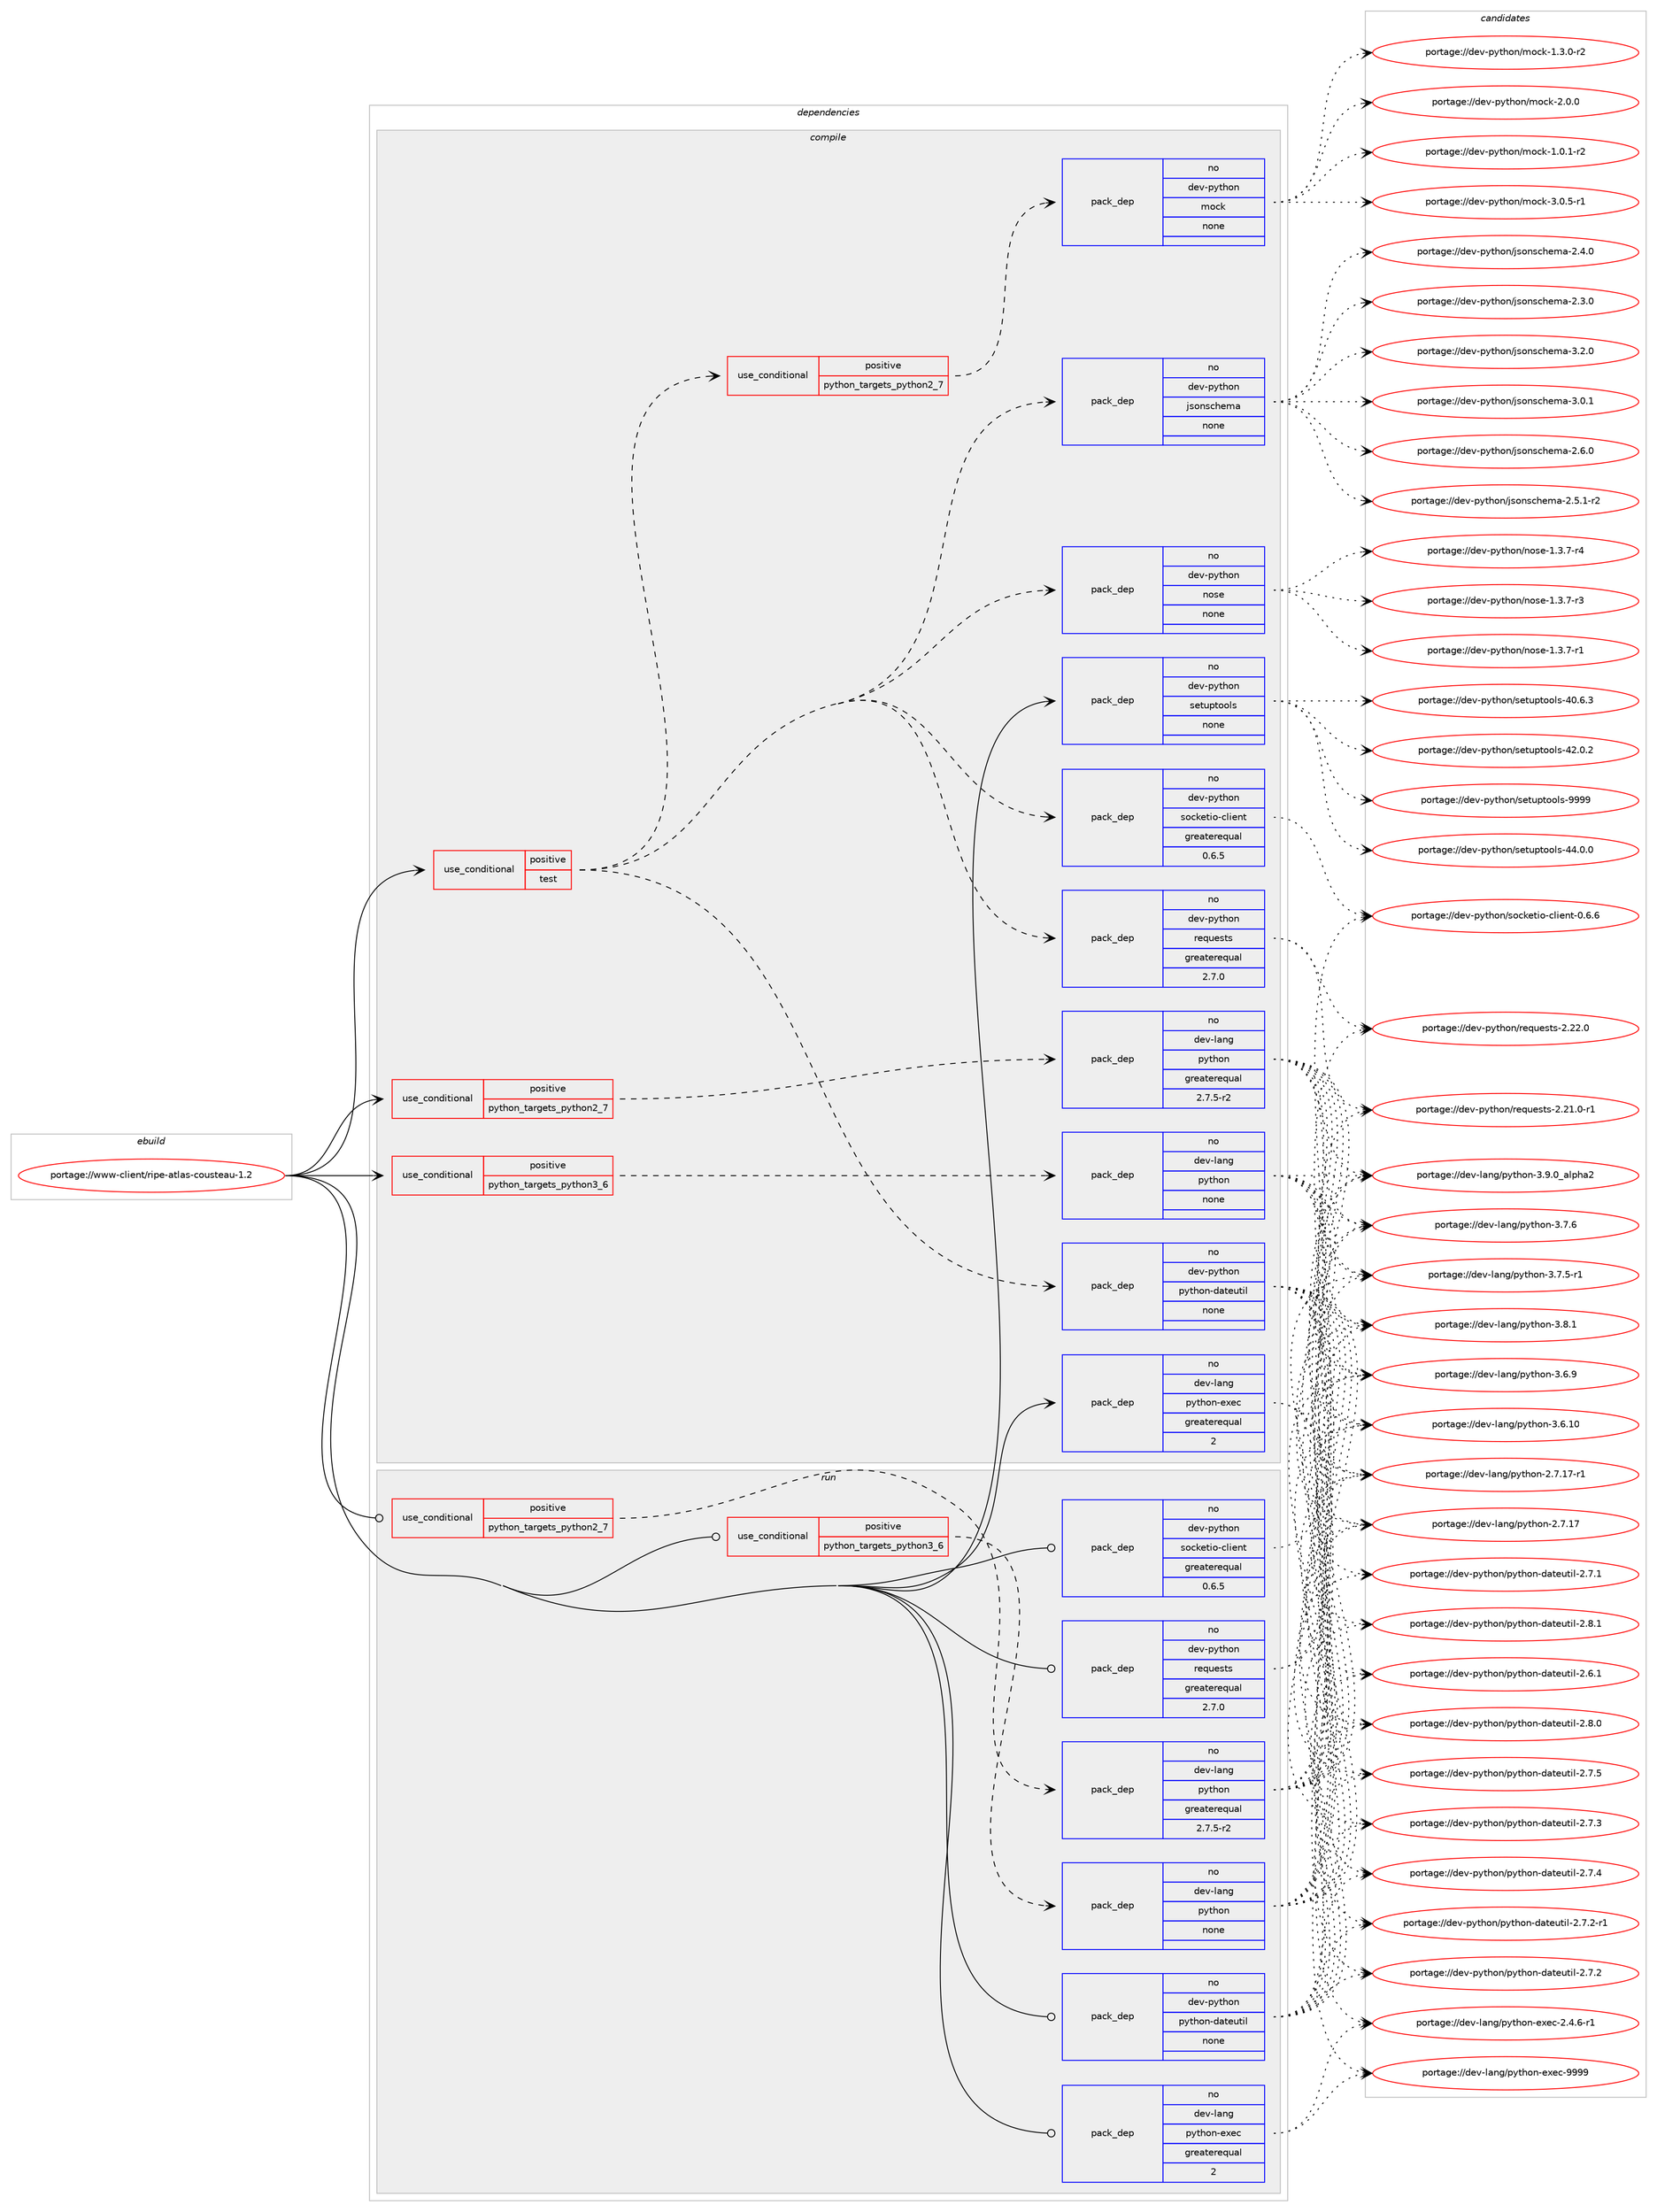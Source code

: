 digraph prolog {

# *************
# Graph options
# *************

newrank=true;
concentrate=true;
compound=true;
graph [rankdir=LR,fontname=Helvetica,fontsize=10,ranksep=1.5];#, ranksep=2.5, nodesep=0.2];
edge  [arrowhead=vee];
node  [fontname=Helvetica,fontsize=10];

# **********
# The ebuild
# **********

subgraph cluster_leftcol {
color=gray;
rank=same;
label=<<i>ebuild</i>>;
id [label="portage://www-client/ripe-atlas-cousteau-1.2", color=red, width=4, href="../www-client/ripe-atlas-cousteau-1.2.svg"];
}

# ****************
# The dependencies
# ****************

subgraph cluster_midcol {
color=gray;
label=<<i>dependencies</i>>;
subgraph cluster_compile {
fillcolor="#eeeeee";
style=filled;
label=<<i>compile</i>>;
subgraph cond5112 {
dependency29674 [label=<<TABLE BORDER="0" CELLBORDER="1" CELLSPACING="0" CELLPADDING="4"><TR><TD ROWSPAN="3" CELLPADDING="10">use_conditional</TD></TR><TR><TD>positive</TD></TR><TR><TD>python_targets_python2_7</TD></TR></TABLE>>, shape=none, color=red];
subgraph pack24020 {
dependency29675 [label=<<TABLE BORDER="0" CELLBORDER="1" CELLSPACING="0" CELLPADDING="4" WIDTH="220"><TR><TD ROWSPAN="6" CELLPADDING="30">pack_dep</TD></TR><TR><TD WIDTH="110">no</TD></TR><TR><TD>dev-lang</TD></TR><TR><TD>python</TD></TR><TR><TD>greaterequal</TD></TR><TR><TD>2.7.5-r2</TD></TR></TABLE>>, shape=none, color=blue];
}
dependency29674:e -> dependency29675:w [weight=20,style="dashed",arrowhead="vee"];
}
id:e -> dependency29674:w [weight=20,style="solid",arrowhead="vee"];
subgraph cond5113 {
dependency29676 [label=<<TABLE BORDER="0" CELLBORDER="1" CELLSPACING="0" CELLPADDING="4"><TR><TD ROWSPAN="3" CELLPADDING="10">use_conditional</TD></TR><TR><TD>positive</TD></TR><TR><TD>python_targets_python3_6</TD></TR></TABLE>>, shape=none, color=red];
subgraph pack24021 {
dependency29677 [label=<<TABLE BORDER="0" CELLBORDER="1" CELLSPACING="0" CELLPADDING="4" WIDTH="220"><TR><TD ROWSPAN="6" CELLPADDING="30">pack_dep</TD></TR><TR><TD WIDTH="110">no</TD></TR><TR><TD>dev-lang</TD></TR><TR><TD>python</TD></TR><TR><TD>none</TD></TR><TR><TD></TD></TR></TABLE>>, shape=none, color=blue];
}
dependency29676:e -> dependency29677:w [weight=20,style="dashed",arrowhead="vee"];
}
id:e -> dependency29676:w [weight=20,style="solid",arrowhead="vee"];
subgraph cond5114 {
dependency29678 [label=<<TABLE BORDER="0" CELLBORDER="1" CELLSPACING="0" CELLPADDING="4"><TR><TD ROWSPAN="3" CELLPADDING="10">use_conditional</TD></TR><TR><TD>positive</TD></TR><TR><TD>test</TD></TR></TABLE>>, shape=none, color=red];
subgraph pack24022 {
dependency29679 [label=<<TABLE BORDER="0" CELLBORDER="1" CELLSPACING="0" CELLPADDING="4" WIDTH="220"><TR><TD ROWSPAN="6" CELLPADDING="30">pack_dep</TD></TR><TR><TD WIDTH="110">no</TD></TR><TR><TD>dev-python</TD></TR><TR><TD>socketio-client</TD></TR><TR><TD>greaterequal</TD></TR><TR><TD>0.6.5</TD></TR></TABLE>>, shape=none, color=blue];
}
dependency29678:e -> dependency29679:w [weight=20,style="dashed",arrowhead="vee"];
subgraph pack24023 {
dependency29680 [label=<<TABLE BORDER="0" CELLBORDER="1" CELLSPACING="0" CELLPADDING="4" WIDTH="220"><TR><TD ROWSPAN="6" CELLPADDING="30">pack_dep</TD></TR><TR><TD WIDTH="110">no</TD></TR><TR><TD>dev-python</TD></TR><TR><TD>requests</TD></TR><TR><TD>greaterequal</TD></TR><TR><TD>2.7.0</TD></TR></TABLE>>, shape=none, color=blue];
}
dependency29678:e -> dependency29680:w [weight=20,style="dashed",arrowhead="vee"];
subgraph pack24024 {
dependency29681 [label=<<TABLE BORDER="0" CELLBORDER="1" CELLSPACING="0" CELLPADDING="4" WIDTH="220"><TR><TD ROWSPAN="6" CELLPADDING="30">pack_dep</TD></TR><TR><TD WIDTH="110">no</TD></TR><TR><TD>dev-python</TD></TR><TR><TD>python-dateutil</TD></TR><TR><TD>none</TD></TR><TR><TD></TD></TR></TABLE>>, shape=none, color=blue];
}
dependency29678:e -> dependency29681:w [weight=20,style="dashed",arrowhead="vee"];
subgraph pack24025 {
dependency29682 [label=<<TABLE BORDER="0" CELLBORDER="1" CELLSPACING="0" CELLPADDING="4" WIDTH="220"><TR><TD ROWSPAN="6" CELLPADDING="30">pack_dep</TD></TR><TR><TD WIDTH="110">no</TD></TR><TR><TD>dev-python</TD></TR><TR><TD>nose</TD></TR><TR><TD>none</TD></TR><TR><TD></TD></TR></TABLE>>, shape=none, color=blue];
}
dependency29678:e -> dependency29682:w [weight=20,style="dashed",arrowhead="vee"];
subgraph pack24026 {
dependency29683 [label=<<TABLE BORDER="0" CELLBORDER="1" CELLSPACING="0" CELLPADDING="4" WIDTH="220"><TR><TD ROWSPAN="6" CELLPADDING="30">pack_dep</TD></TR><TR><TD WIDTH="110">no</TD></TR><TR><TD>dev-python</TD></TR><TR><TD>jsonschema</TD></TR><TR><TD>none</TD></TR><TR><TD></TD></TR></TABLE>>, shape=none, color=blue];
}
dependency29678:e -> dependency29683:w [weight=20,style="dashed",arrowhead="vee"];
subgraph cond5115 {
dependency29684 [label=<<TABLE BORDER="0" CELLBORDER="1" CELLSPACING="0" CELLPADDING="4"><TR><TD ROWSPAN="3" CELLPADDING="10">use_conditional</TD></TR><TR><TD>positive</TD></TR><TR><TD>python_targets_python2_7</TD></TR></TABLE>>, shape=none, color=red];
subgraph pack24027 {
dependency29685 [label=<<TABLE BORDER="0" CELLBORDER="1" CELLSPACING="0" CELLPADDING="4" WIDTH="220"><TR><TD ROWSPAN="6" CELLPADDING="30">pack_dep</TD></TR><TR><TD WIDTH="110">no</TD></TR><TR><TD>dev-python</TD></TR><TR><TD>mock</TD></TR><TR><TD>none</TD></TR><TR><TD></TD></TR></TABLE>>, shape=none, color=blue];
}
dependency29684:e -> dependency29685:w [weight=20,style="dashed",arrowhead="vee"];
}
dependency29678:e -> dependency29684:w [weight=20,style="dashed",arrowhead="vee"];
}
id:e -> dependency29678:w [weight=20,style="solid",arrowhead="vee"];
subgraph pack24028 {
dependency29686 [label=<<TABLE BORDER="0" CELLBORDER="1" CELLSPACING="0" CELLPADDING="4" WIDTH="220"><TR><TD ROWSPAN="6" CELLPADDING="30">pack_dep</TD></TR><TR><TD WIDTH="110">no</TD></TR><TR><TD>dev-lang</TD></TR><TR><TD>python-exec</TD></TR><TR><TD>greaterequal</TD></TR><TR><TD>2</TD></TR></TABLE>>, shape=none, color=blue];
}
id:e -> dependency29686:w [weight=20,style="solid",arrowhead="vee"];
subgraph pack24029 {
dependency29687 [label=<<TABLE BORDER="0" CELLBORDER="1" CELLSPACING="0" CELLPADDING="4" WIDTH="220"><TR><TD ROWSPAN="6" CELLPADDING="30">pack_dep</TD></TR><TR><TD WIDTH="110">no</TD></TR><TR><TD>dev-python</TD></TR><TR><TD>setuptools</TD></TR><TR><TD>none</TD></TR><TR><TD></TD></TR></TABLE>>, shape=none, color=blue];
}
id:e -> dependency29687:w [weight=20,style="solid",arrowhead="vee"];
}
subgraph cluster_compileandrun {
fillcolor="#eeeeee";
style=filled;
label=<<i>compile and run</i>>;
}
subgraph cluster_run {
fillcolor="#eeeeee";
style=filled;
label=<<i>run</i>>;
subgraph cond5116 {
dependency29688 [label=<<TABLE BORDER="0" CELLBORDER="1" CELLSPACING="0" CELLPADDING="4"><TR><TD ROWSPAN="3" CELLPADDING="10">use_conditional</TD></TR><TR><TD>positive</TD></TR><TR><TD>python_targets_python2_7</TD></TR></TABLE>>, shape=none, color=red];
subgraph pack24030 {
dependency29689 [label=<<TABLE BORDER="0" CELLBORDER="1" CELLSPACING="0" CELLPADDING="4" WIDTH="220"><TR><TD ROWSPAN="6" CELLPADDING="30">pack_dep</TD></TR><TR><TD WIDTH="110">no</TD></TR><TR><TD>dev-lang</TD></TR><TR><TD>python</TD></TR><TR><TD>greaterequal</TD></TR><TR><TD>2.7.5-r2</TD></TR></TABLE>>, shape=none, color=blue];
}
dependency29688:e -> dependency29689:w [weight=20,style="dashed",arrowhead="vee"];
}
id:e -> dependency29688:w [weight=20,style="solid",arrowhead="odot"];
subgraph cond5117 {
dependency29690 [label=<<TABLE BORDER="0" CELLBORDER="1" CELLSPACING="0" CELLPADDING="4"><TR><TD ROWSPAN="3" CELLPADDING="10">use_conditional</TD></TR><TR><TD>positive</TD></TR><TR><TD>python_targets_python3_6</TD></TR></TABLE>>, shape=none, color=red];
subgraph pack24031 {
dependency29691 [label=<<TABLE BORDER="0" CELLBORDER="1" CELLSPACING="0" CELLPADDING="4" WIDTH="220"><TR><TD ROWSPAN="6" CELLPADDING="30">pack_dep</TD></TR><TR><TD WIDTH="110">no</TD></TR><TR><TD>dev-lang</TD></TR><TR><TD>python</TD></TR><TR><TD>none</TD></TR><TR><TD></TD></TR></TABLE>>, shape=none, color=blue];
}
dependency29690:e -> dependency29691:w [weight=20,style="dashed",arrowhead="vee"];
}
id:e -> dependency29690:w [weight=20,style="solid",arrowhead="odot"];
subgraph pack24032 {
dependency29692 [label=<<TABLE BORDER="0" CELLBORDER="1" CELLSPACING="0" CELLPADDING="4" WIDTH="220"><TR><TD ROWSPAN="6" CELLPADDING="30">pack_dep</TD></TR><TR><TD WIDTH="110">no</TD></TR><TR><TD>dev-lang</TD></TR><TR><TD>python-exec</TD></TR><TR><TD>greaterequal</TD></TR><TR><TD>2</TD></TR></TABLE>>, shape=none, color=blue];
}
id:e -> dependency29692:w [weight=20,style="solid",arrowhead="odot"];
subgraph pack24033 {
dependency29693 [label=<<TABLE BORDER="0" CELLBORDER="1" CELLSPACING="0" CELLPADDING="4" WIDTH="220"><TR><TD ROWSPAN="6" CELLPADDING="30">pack_dep</TD></TR><TR><TD WIDTH="110">no</TD></TR><TR><TD>dev-python</TD></TR><TR><TD>python-dateutil</TD></TR><TR><TD>none</TD></TR><TR><TD></TD></TR></TABLE>>, shape=none, color=blue];
}
id:e -> dependency29693:w [weight=20,style="solid",arrowhead="odot"];
subgraph pack24034 {
dependency29694 [label=<<TABLE BORDER="0" CELLBORDER="1" CELLSPACING="0" CELLPADDING="4" WIDTH="220"><TR><TD ROWSPAN="6" CELLPADDING="30">pack_dep</TD></TR><TR><TD WIDTH="110">no</TD></TR><TR><TD>dev-python</TD></TR><TR><TD>requests</TD></TR><TR><TD>greaterequal</TD></TR><TR><TD>2.7.0</TD></TR></TABLE>>, shape=none, color=blue];
}
id:e -> dependency29694:w [weight=20,style="solid",arrowhead="odot"];
subgraph pack24035 {
dependency29695 [label=<<TABLE BORDER="0" CELLBORDER="1" CELLSPACING="0" CELLPADDING="4" WIDTH="220"><TR><TD ROWSPAN="6" CELLPADDING="30">pack_dep</TD></TR><TR><TD WIDTH="110">no</TD></TR><TR><TD>dev-python</TD></TR><TR><TD>socketio-client</TD></TR><TR><TD>greaterequal</TD></TR><TR><TD>0.6.5</TD></TR></TABLE>>, shape=none, color=blue];
}
id:e -> dependency29695:w [weight=20,style="solid",arrowhead="odot"];
}
}

# **************
# The candidates
# **************

subgraph cluster_choices {
rank=same;
color=gray;
label=<<i>candidates</i>>;

subgraph choice24020 {
color=black;
nodesep=1;
choice10010111845108971101034711212111610411111045514657464895971081121049750 [label="portage://dev-lang/python-3.9.0_alpha2", color=red, width=4,href="../dev-lang/python-3.9.0_alpha2.svg"];
choice100101118451089711010347112121116104111110455146564649 [label="portage://dev-lang/python-3.8.1", color=red, width=4,href="../dev-lang/python-3.8.1.svg"];
choice100101118451089711010347112121116104111110455146554654 [label="portage://dev-lang/python-3.7.6", color=red, width=4,href="../dev-lang/python-3.7.6.svg"];
choice1001011184510897110103471121211161041111104551465546534511449 [label="portage://dev-lang/python-3.7.5-r1", color=red, width=4,href="../dev-lang/python-3.7.5-r1.svg"];
choice100101118451089711010347112121116104111110455146544657 [label="portage://dev-lang/python-3.6.9", color=red, width=4,href="../dev-lang/python-3.6.9.svg"];
choice10010111845108971101034711212111610411111045514654464948 [label="portage://dev-lang/python-3.6.10", color=red, width=4,href="../dev-lang/python-3.6.10.svg"];
choice100101118451089711010347112121116104111110455046554649554511449 [label="portage://dev-lang/python-2.7.17-r1", color=red, width=4,href="../dev-lang/python-2.7.17-r1.svg"];
choice10010111845108971101034711212111610411111045504655464955 [label="portage://dev-lang/python-2.7.17", color=red, width=4,href="../dev-lang/python-2.7.17.svg"];
dependency29675:e -> choice10010111845108971101034711212111610411111045514657464895971081121049750:w [style=dotted,weight="100"];
dependency29675:e -> choice100101118451089711010347112121116104111110455146564649:w [style=dotted,weight="100"];
dependency29675:e -> choice100101118451089711010347112121116104111110455146554654:w [style=dotted,weight="100"];
dependency29675:e -> choice1001011184510897110103471121211161041111104551465546534511449:w [style=dotted,weight="100"];
dependency29675:e -> choice100101118451089711010347112121116104111110455146544657:w [style=dotted,weight="100"];
dependency29675:e -> choice10010111845108971101034711212111610411111045514654464948:w [style=dotted,weight="100"];
dependency29675:e -> choice100101118451089711010347112121116104111110455046554649554511449:w [style=dotted,weight="100"];
dependency29675:e -> choice10010111845108971101034711212111610411111045504655464955:w [style=dotted,weight="100"];
}
subgraph choice24021 {
color=black;
nodesep=1;
choice10010111845108971101034711212111610411111045514657464895971081121049750 [label="portage://dev-lang/python-3.9.0_alpha2", color=red, width=4,href="../dev-lang/python-3.9.0_alpha2.svg"];
choice100101118451089711010347112121116104111110455146564649 [label="portage://dev-lang/python-3.8.1", color=red, width=4,href="../dev-lang/python-3.8.1.svg"];
choice100101118451089711010347112121116104111110455146554654 [label="portage://dev-lang/python-3.7.6", color=red, width=4,href="../dev-lang/python-3.7.6.svg"];
choice1001011184510897110103471121211161041111104551465546534511449 [label="portage://dev-lang/python-3.7.5-r1", color=red, width=4,href="../dev-lang/python-3.7.5-r1.svg"];
choice100101118451089711010347112121116104111110455146544657 [label="portage://dev-lang/python-3.6.9", color=red, width=4,href="../dev-lang/python-3.6.9.svg"];
choice10010111845108971101034711212111610411111045514654464948 [label="portage://dev-lang/python-3.6.10", color=red, width=4,href="../dev-lang/python-3.6.10.svg"];
choice100101118451089711010347112121116104111110455046554649554511449 [label="portage://dev-lang/python-2.7.17-r1", color=red, width=4,href="../dev-lang/python-2.7.17-r1.svg"];
choice10010111845108971101034711212111610411111045504655464955 [label="portage://dev-lang/python-2.7.17", color=red, width=4,href="../dev-lang/python-2.7.17.svg"];
dependency29677:e -> choice10010111845108971101034711212111610411111045514657464895971081121049750:w [style=dotted,weight="100"];
dependency29677:e -> choice100101118451089711010347112121116104111110455146564649:w [style=dotted,weight="100"];
dependency29677:e -> choice100101118451089711010347112121116104111110455146554654:w [style=dotted,weight="100"];
dependency29677:e -> choice1001011184510897110103471121211161041111104551465546534511449:w [style=dotted,weight="100"];
dependency29677:e -> choice100101118451089711010347112121116104111110455146544657:w [style=dotted,weight="100"];
dependency29677:e -> choice10010111845108971101034711212111610411111045514654464948:w [style=dotted,weight="100"];
dependency29677:e -> choice100101118451089711010347112121116104111110455046554649554511449:w [style=dotted,weight="100"];
dependency29677:e -> choice10010111845108971101034711212111610411111045504655464955:w [style=dotted,weight="100"];
}
subgraph choice24022 {
color=black;
nodesep=1;
choice1001011184511212111610411111047115111991071011161051114599108105101110116454846544654 [label="portage://dev-python/socketio-client-0.6.6", color=red, width=4,href="../dev-python/socketio-client-0.6.6.svg"];
dependency29679:e -> choice1001011184511212111610411111047115111991071011161051114599108105101110116454846544654:w [style=dotted,weight="100"];
}
subgraph choice24023 {
color=black;
nodesep=1;
choice100101118451121211161041111104711410111311710111511611545504650504648 [label="portage://dev-python/requests-2.22.0", color=red, width=4,href="../dev-python/requests-2.22.0.svg"];
choice1001011184511212111610411111047114101113117101115116115455046504946484511449 [label="portage://dev-python/requests-2.21.0-r1", color=red, width=4,href="../dev-python/requests-2.21.0-r1.svg"];
dependency29680:e -> choice100101118451121211161041111104711410111311710111511611545504650504648:w [style=dotted,weight="100"];
dependency29680:e -> choice1001011184511212111610411111047114101113117101115116115455046504946484511449:w [style=dotted,weight="100"];
}
subgraph choice24024 {
color=black;
nodesep=1;
choice10010111845112121116104111110471121211161041111104510097116101117116105108455046564649 [label="portage://dev-python/python-dateutil-2.8.1", color=red, width=4,href="../dev-python/python-dateutil-2.8.1.svg"];
choice10010111845112121116104111110471121211161041111104510097116101117116105108455046564648 [label="portage://dev-python/python-dateutil-2.8.0", color=red, width=4,href="../dev-python/python-dateutil-2.8.0.svg"];
choice10010111845112121116104111110471121211161041111104510097116101117116105108455046554653 [label="portage://dev-python/python-dateutil-2.7.5", color=red, width=4,href="../dev-python/python-dateutil-2.7.5.svg"];
choice10010111845112121116104111110471121211161041111104510097116101117116105108455046554652 [label="portage://dev-python/python-dateutil-2.7.4", color=red, width=4,href="../dev-python/python-dateutil-2.7.4.svg"];
choice10010111845112121116104111110471121211161041111104510097116101117116105108455046554651 [label="portage://dev-python/python-dateutil-2.7.3", color=red, width=4,href="../dev-python/python-dateutil-2.7.3.svg"];
choice100101118451121211161041111104711212111610411111045100971161011171161051084550465546504511449 [label="portage://dev-python/python-dateutil-2.7.2-r1", color=red, width=4,href="../dev-python/python-dateutil-2.7.2-r1.svg"];
choice10010111845112121116104111110471121211161041111104510097116101117116105108455046554650 [label="portage://dev-python/python-dateutil-2.7.2", color=red, width=4,href="../dev-python/python-dateutil-2.7.2.svg"];
choice10010111845112121116104111110471121211161041111104510097116101117116105108455046554649 [label="portage://dev-python/python-dateutil-2.7.1", color=red, width=4,href="../dev-python/python-dateutil-2.7.1.svg"];
choice10010111845112121116104111110471121211161041111104510097116101117116105108455046544649 [label="portage://dev-python/python-dateutil-2.6.1", color=red, width=4,href="../dev-python/python-dateutil-2.6.1.svg"];
dependency29681:e -> choice10010111845112121116104111110471121211161041111104510097116101117116105108455046564649:w [style=dotted,weight="100"];
dependency29681:e -> choice10010111845112121116104111110471121211161041111104510097116101117116105108455046564648:w [style=dotted,weight="100"];
dependency29681:e -> choice10010111845112121116104111110471121211161041111104510097116101117116105108455046554653:w [style=dotted,weight="100"];
dependency29681:e -> choice10010111845112121116104111110471121211161041111104510097116101117116105108455046554652:w [style=dotted,weight="100"];
dependency29681:e -> choice10010111845112121116104111110471121211161041111104510097116101117116105108455046554651:w [style=dotted,weight="100"];
dependency29681:e -> choice100101118451121211161041111104711212111610411111045100971161011171161051084550465546504511449:w [style=dotted,weight="100"];
dependency29681:e -> choice10010111845112121116104111110471121211161041111104510097116101117116105108455046554650:w [style=dotted,weight="100"];
dependency29681:e -> choice10010111845112121116104111110471121211161041111104510097116101117116105108455046554649:w [style=dotted,weight="100"];
dependency29681:e -> choice10010111845112121116104111110471121211161041111104510097116101117116105108455046544649:w [style=dotted,weight="100"];
}
subgraph choice24025 {
color=black;
nodesep=1;
choice10010111845112121116104111110471101111151014549465146554511452 [label="portage://dev-python/nose-1.3.7-r4", color=red, width=4,href="../dev-python/nose-1.3.7-r4.svg"];
choice10010111845112121116104111110471101111151014549465146554511451 [label="portage://dev-python/nose-1.3.7-r3", color=red, width=4,href="../dev-python/nose-1.3.7-r3.svg"];
choice10010111845112121116104111110471101111151014549465146554511449 [label="portage://dev-python/nose-1.3.7-r1", color=red, width=4,href="../dev-python/nose-1.3.7-r1.svg"];
dependency29682:e -> choice10010111845112121116104111110471101111151014549465146554511452:w [style=dotted,weight="100"];
dependency29682:e -> choice10010111845112121116104111110471101111151014549465146554511451:w [style=dotted,weight="100"];
dependency29682:e -> choice10010111845112121116104111110471101111151014549465146554511449:w [style=dotted,weight="100"];
}
subgraph choice24026 {
color=black;
nodesep=1;
choice10010111845112121116104111110471061151111101159910410110997455146504648 [label="portage://dev-python/jsonschema-3.2.0", color=red, width=4,href="../dev-python/jsonschema-3.2.0.svg"];
choice10010111845112121116104111110471061151111101159910410110997455146484649 [label="portage://dev-python/jsonschema-3.0.1", color=red, width=4,href="../dev-python/jsonschema-3.0.1.svg"];
choice10010111845112121116104111110471061151111101159910410110997455046544648 [label="portage://dev-python/jsonschema-2.6.0", color=red, width=4,href="../dev-python/jsonschema-2.6.0.svg"];
choice100101118451121211161041111104710611511111011599104101109974550465346494511450 [label="portage://dev-python/jsonschema-2.5.1-r2", color=red, width=4,href="../dev-python/jsonschema-2.5.1-r2.svg"];
choice10010111845112121116104111110471061151111101159910410110997455046524648 [label="portage://dev-python/jsonschema-2.4.0", color=red, width=4,href="../dev-python/jsonschema-2.4.0.svg"];
choice10010111845112121116104111110471061151111101159910410110997455046514648 [label="portage://dev-python/jsonschema-2.3.0", color=red, width=4,href="../dev-python/jsonschema-2.3.0.svg"];
dependency29683:e -> choice10010111845112121116104111110471061151111101159910410110997455146504648:w [style=dotted,weight="100"];
dependency29683:e -> choice10010111845112121116104111110471061151111101159910410110997455146484649:w [style=dotted,weight="100"];
dependency29683:e -> choice10010111845112121116104111110471061151111101159910410110997455046544648:w [style=dotted,weight="100"];
dependency29683:e -> choice100101118451121211161041111104710611511111011599104101109974550465346494511450:w [style=dotted,weight="100"];
dependency29683:e -> choice10010111845112121116104111110471061151111101159910410110997455046524648:w [style=dotted,weight="100"];
dependency29683:e -> choice10010111845112121116104111110471061151111101159910410110997455046514648:w [style=dotted,weight="100"];
}
subgraph choice24027 {
color=black;
nodesep=1;
choice1001011184511212111610411111047109111991074551464846534511449 [label="portage://dev-python/mock-3.0.5-r1", color=red, width=4,href="../dev-python/mock-3.0.5-r1.svg"];
choice100101118451121211161041111104710911199107455046484648 [label="portage://dev-python/mock-2.0.0", color=red, width=4,href="../dev-python/mock-2.0.0.svg"];
choice1001011184511212111610411111047109111991074549465146484511450 [label="portage://dev-python/mock-1.3.0-r2", color=red, width=4,href="../dev-python/mock-1.3.0-r2.svg"];
choice1001011184511212111610411111047109111991074549464846494511450 [label="portage://dev-python/mock-1.0.1-r2", color=red, width=4,href="../dev-python/mock-1.0.1-r2.svg"];
dependency29685:e -> choice1001011184511212111610411111047109111991074551464846534511449:w [style=dotted,weight="100"];
dependency29685:e -> choice100101118451121211161041111104710911199107455046484648:w [style=dotted,weight="100"];
dependency29685:e -> choice1001011184511212111610411111047109111991074549465146484511450:w [style=dotted,weight="100"];
dependency29685:e -> choice1001011184511212111610411111047109111991074549464846494511450:w [style=dotted,weight="100"];
}
subgraph choice24028 {
color=black;
nodesep=1;
choice10010111845108971101034711212111610411111045101120101994557575757 [label="portage://dev-lang/python-exec-9999", color=red, width=4,href="../dev-lang/python-exec-9999.svg"];
choice10010111845108971101034711212111610411111045101120101994550465246544511449 [label="portage://dev-lang/python-exec-2.4.6-r1", color=red, width=4,href="../dev-lang/python-exec-2.4.6-r1.svg"];
dependency29686:e -> choice10010111845108971101034711212111610411111045101120101994557575757:w [style=dotted,weight="100"];
dependency29686:e -> choice10010111845108971101034711212111610411111045101120101994550465246544511449:w [style=dotted,weight="100"];
}
subgraph choice24029 {
color=black;
nodesep=1;
choice10010111845112121116104111110471151011161171121161111111081154557575757 [label="portage://dev-python/setuptools-9999", color=red, width=4,href="../dev-python/setuptools-9999.svg"];
choice100101118451121211161041111104711510111611711211611111110811545525246484648 [label="portage://dev-python/setuptools-44.0.0", color=red, width=4,href="../dev-python/setuptools-44.0.0.svg"];
choice100101118451121211161041111104711510111611711211611111110811545525046484650 [label="portage://dev-python/setuptools-42.0.2", color=red, width=4,href="../dev-python/setuptools-42.0.2.svg"];
choice100101118451121211161041111104711510111611711211611111110811545524846544651 [label="portage://dev-python/setuptools-40.6.3", color=red, width=4,href="../dev-python/setuptools-40.6.3.svg"];
dependency29687:e -> choice10010111845112121116104111110471151011161171121161111111081154557575757:w [style=dotted,weight="100"];
dependency29687:e -> choice100101118451121211161041111104711510111611711211611111110811545525246484648:w [style=dotted,weight="100"];
dependency29687:e -> choice100101118451121211161041111104711510111611711211611111110811545525046484650:w [style=dotted,weight="100"];
dependency29687:e -> choice100101118451121211161041111104711510111611711211611111110811545524846544651:w [style=dotted,weight="100"];
}
subgraph choice24030 {
color=black;
nodesep=1;
choice10010111845108971101034711212111610411111045514657464895971081121049750 [label="portage://dev-lang/python-3.9.0_alpha2", color=red, width=4,href="../dev-lang/python-3.9.0_alpha2.svg"];
choice100101118451089711010347112121116104111110455146564649 [label="portage://dev-lang/python-3.8.1", color=red, width=4,href="../dev-lang/python-3.8.1.svg"];
choice100101118451089711010347112121116104111110455146554654 [label="portage://dev-lang/python-3.7.6", color=red, width=4,href="../dev-lang/python-3.7.6.svg"];
choice1001011184510897110103471121211161041111104551465546534511449 [label="portage://dev-lang/python-3.7.5-r1", color=red, width=4,href="../dev-lang/python-3.7.5-r1.svg"];
choice100101118451089711010347112121116104111110455146544657 [label="portage://dev-lang/python-3.6.9", color=red, width=4,href="../dev-lang/python-3.6.9.svg"];
choice10010111845108971101034711212111610411111045514654464948 [label="portage://dev-lang/python-3.6.10", color=red, width=4,href="../dev-lang/python-3.6.10.svg"];
choice100101118451089711010347112121116104111110455046554649554511449 [label="portage://dev-lang/python-2.7.17-r1", color=red, width=4,href="../dev-lang/python-2.7.17-r1.svg"];
choice10010111845108971101034711212111610411111045504655464955 [label="portage://dev-lang/python-2.7.17", color=red, width=4,href="../dev-lang/python-2.7.17.svg"];
dependency29689:e -> choice10010111845108971101034711212111610411111045514657464895971081121049750:w [style=dotted,weight="100"];
dependency29689:e -> choice100101118451089711010347112121116104111110455146564649:w [style=dotted,weight="100"];
dependency29689:e -> choice100101118451089711010347112121116104111110455146554654:w [style=dotted,weight="100"];
dependency29689:e -> choice1001011184510897110103471121211161041111104551465546534511449:w [style=dotted,weight="100"];
dependency29689:e -> choice100101118451089711010347112121116104111110455146544657:w [style=dotted,weight="100"];
dependency29689:e -> choice10010111845108971101034711212111610411111045514654464948:w [style=dotted,weight="100"];
dependency29689:e -> choice100101118451089711010347112121116104111110455046554649554511449:w [style=dotted,weight="100"];
dependency29689:e -> choice10010111845108971101034711212111610411111045504655464955:w [style=dotted,weight="100"];
}
subgraph choice24031 {
color=black;
nodesep=1;
choice10010111845108971101034711212111610411111045514657464895971081121049750 [label="portage://dev-lang/python-3.9.0_alpha2", color=red, width=4,href="../dev-lang/python-3.9.0_alpha2.svg"];
choice100101118451089711010347112121116104111110455146564649 [label="portage://dev-lang/python-3.8.1", color=red, width=4,href="../dev-lang/python-3.8.1.svg"];
choice100101118451089711010347112121116104111110455146554654 [label="portage://dev-lang/python-3.7.6", color=red, width=4,href="../dev-lang/python-3.7.6.svg"];
choice1001011184510897110103471121211161041111104551465546534511449 [label="portage://dev-lang/python-3.7.5-r1", color=red, width=4,href="../dev-lang/python-3.7.5-r1.svg"];
choice100101118451089711010347112121116104111110455146544657 [label="portage://dev-lang/python-3.6.9", color=red, width=4,href="../dev-lang/python-3.6.9.svg"];
choice10010111845108971101034711212111610411111045514654464948 [label="portage://dev-lang/python-3.6.10", color=red, width=4,href="../dev-lang/python-3.6.10.svg"];
choice100101118451089711010347112121116104111110455046554649554511449 [label="portage://dev-lang/python-2.7.17-r1", color=red, width=4,href="../dev-lang/python-2.7.17-r1.svg"];
choice10010111845108971101034711212111610411111045504655464955 [label="portage://dev-lang/python-2.7.17", color=red, width=4,href="../dev-lang/python-2.7.17.svg"];
dependency29691:e -> choice10010111845108971101034711212111610411111045514657464895971081121049750:w [style=dotted,weight="100"];
dependency29691:e -> choice100101118451089711010347112121116104111110455146564649:w [style=dotted,weight="100"];
dependency29691:e -> choice100101118451089711010347112121116104111110455146554654:w [style=dotted,weight="100"];
dependency29691:e -> choice1001011184510897110103471121211161041111104551465546534511449:w [style=dotted,weight="100"];
dependency29691:e -> choice100101118451089711010347112121116104111110455146544657:w [style=dotted,weight="100"];
dependency29691:e -> choice10010111845108971101034711212111610411111045514654464948:w [style=dotted,weight="100"];
dependency29691:e -> choice100101118451089711010347112121116104111110455046554649554511449:w [style=dotted,weight="100"];
dependency29691:e -> choice10010111845108971101034711212111610411111045504655464955:w [style=dotted,weight="100"];
}
subgraph choice24032 {
color=black;
nodesep=1;
choice10010111845108971101034711212111610411111045101120101994557575757 [label="portage://dev-lang/python-exec-9999", color=red, width=4,href="../dev-lang/python-exec-9999.svg"];
choice10010111845108971101034711212111610411111045101120101994550465246544511449 [label="portage://dev-lang/python-exec-2.4.6-r1", color=red, width=4,href="../dev-lang/python-exec-2.4.6-r1.svg"];
dependency29692:e -> choice10010111845108971101034711212111610411111045101120101994557575757:w [style=dotted,weight="100"];
dependency29692:e -> choice10010111845108971101034711212111610411111045101120101994550465246544511449:w [style=dotted,weight="100"];
}
subgraph choice24033 {
color=black;
nodesep=1;
choice10010111845112121116104111110471121211161041111104510097116101117116105108455046564649 [label="portage://dev-python/python-dateutil-2.8.1", color=red, width=4,href="../dev-python/python-dateutil-2.8.1.svg"];
choice10010111845112121116104111110471121211161041111104510097116101117116105108455046564648 [label="portage://dev-python/python-dateutil-2.8.0", color=red, width=4,href="../dev-python/python-dateutil-2.8.0.svg"];
choice10010111845112121116104111110471121211161041111104510097116101117116105108455046554653 [label="portage://dev-python/python-dateutil-2.7.5", color=red, width=4,href="../dev-python/python-dateutil-2.7.5.svg"];
choice10010111845112121116104111110471121211161041111104510097116101117116105108455046554652 [label="portage://dev-python/python-dateutil-2.7.4", color=red, width=4,href="../dev-python/python-dateutil-2.7.4.svg"];
choice10010111845112121116104111110471121211161041111104510097116101117116105108455046554651 [label="portage://dev-python/python-dateutil-2.7.3", color=red, width=4,href="../dev-python/python-dateutil-2.7.3.svg"];
choice100101118451121211161041111104711212111610411111045100971161011171161051084550465546504511449 [label="portage://dev-python/python-dateutil-2.7.2-r1", color=red, width=4,href="../dev-python/python-dateutil-2.7.2-r1.svg"];
choice10010111845112121116104111110471121211161041111104510097116101117116105108455046554650 [label="portage://dev-python/python-dateutil-2.7.2", color=red, width=4,href="../dev-python/python-dateutil-2.7.2.svg"];
choice10010111845112121116104111110471121211161041111104510097116101117116105108455046554649 [label="portage://dev-python/python-dateutil-2.7.1", color=red, width=4,href="../dev-python/python-dateutil-2.7.1.svg"];
choice10010111845112121116104111110471121211161041111104510097116101117116105108455046544649 [label="portage://dev-python/python-dateutil-2.6.1", color=red, width=4,href="../dev-python/python-dateutil-2.6.1.svg"];
dependency29693:e -> choice10010111845112121116104111110471121211161041111104510097116101117116105108455046564649:w [style=dotted,weight="100"];
dependency29693:e -> choice10010111845112121116104111110471121211161041111104510097116101117116105108455046564648:w [style=dotted,weight="100"];
dependency29693:e -> choice10010111845112121116104111110471121211161041111104510097116101117116105108455046554653:w [style=dotted,weight="100"];
dependency29693:e -> choice10010111845112121116104111110471121211161041111104510097116101117116105108455046554652:w [style=dotted,weight="100"];
dependency29693:e -> choice10010111845112121116104111110471121211161041111104510097116101117116105108455046554651:w [style=dotted,weight="100"];
dependency29693:e -> choice100101118451121211161041111104711212111610411111045100971161011171161051084550465546504511449:w [style=dotted,weight="100"];
dependency29693:e -> choice10010111845112121116104111110471121211161041111104510097116101117116105108455046554650:w [style=dotted,weight="100"];
dependency29693:e -> choice10010111845112121116104111110471121211161041111104510097116101117116105108455046554649:w [style=dotted,weight="100"];
dependency29693:e -> choice10010111845112121116104111110471121211161041111104510097116101117116105108455046544649:w [style=dotted,weight="100"];
}
subgraph choice24034 {
color=black;
nodesep=1;
choice100101118451121211161041111104711410111311710111511611545504650504648 [label="portage://dev-python/requests-2.22.0", color=red, width=4,href="../dev-python/requests-2.22.0.svg"];
choice1001011184511212111610411111047114101113117101115116115455046504946484511449 [label="portage://dev-python/requests-2.21.0-r1", color=red, width=4,href="../dev-python/requests-2.21.0-r1.svg"];
dependency29694:e -> choice100101118451121211161041111104711410111311710111511611545504650504648:w [style=dotted,weight="100"];
dependency29694:e -> choice1001011184511212111610411111047114101113117101115116115455046504946484511449:w [style=dotted,weight="100"];
}
subgraph choice24035 {
color=black;
nodesep=1;
choice1001011184511212111610411111047115111991071011161051114599108105101110116454846544654 [label="portage://dev-python/socketio-client-0.6.6", color=red, width=4,href="../dev-python/socketio-client-0.6.6.svg"];
dependency29695:e -> choice1001011184511212111610411111047115111991071011161051114599108105101110116454846544654:w [style=dotted,weight="100"];
}
}

}
